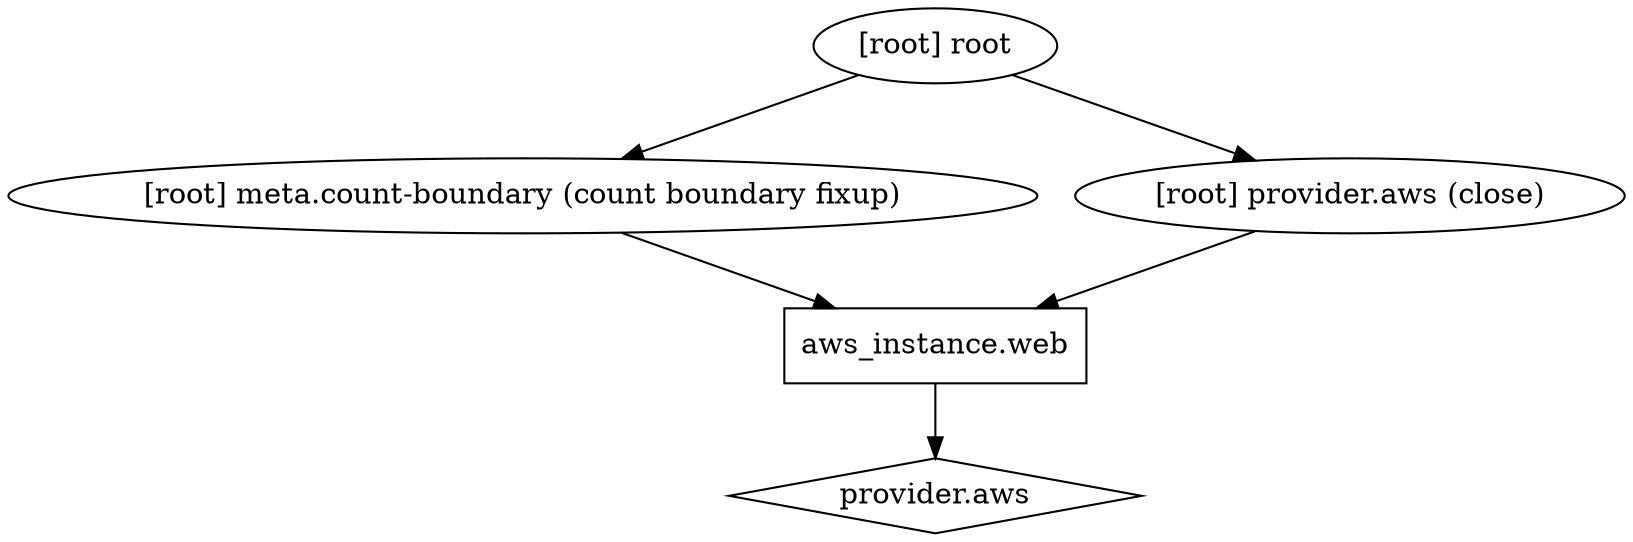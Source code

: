digraph {
	compound = "true"
	newrank = "true"
	subgraph "root" {
		"[root] aws_instance.web" [label = "aws_instance.web", shape = "box"]
		"[root] provider.aws" [label = "provider.aws", shape = "diamond"]
		"[root] aws_instance.web" -> "[root] provider.aws"
		"[root] meta.count-boundary (count boundary fixup)" -> "[root] aws_instance.web"
		"[root] provider.aws (close)" -> "[root] aws_instance.web"
		"[root] root" -> "[root] meta.count-boundary (count boundary fixup)"
		"[root] root" -> "[root] provider.aws (close)"
	}
}

